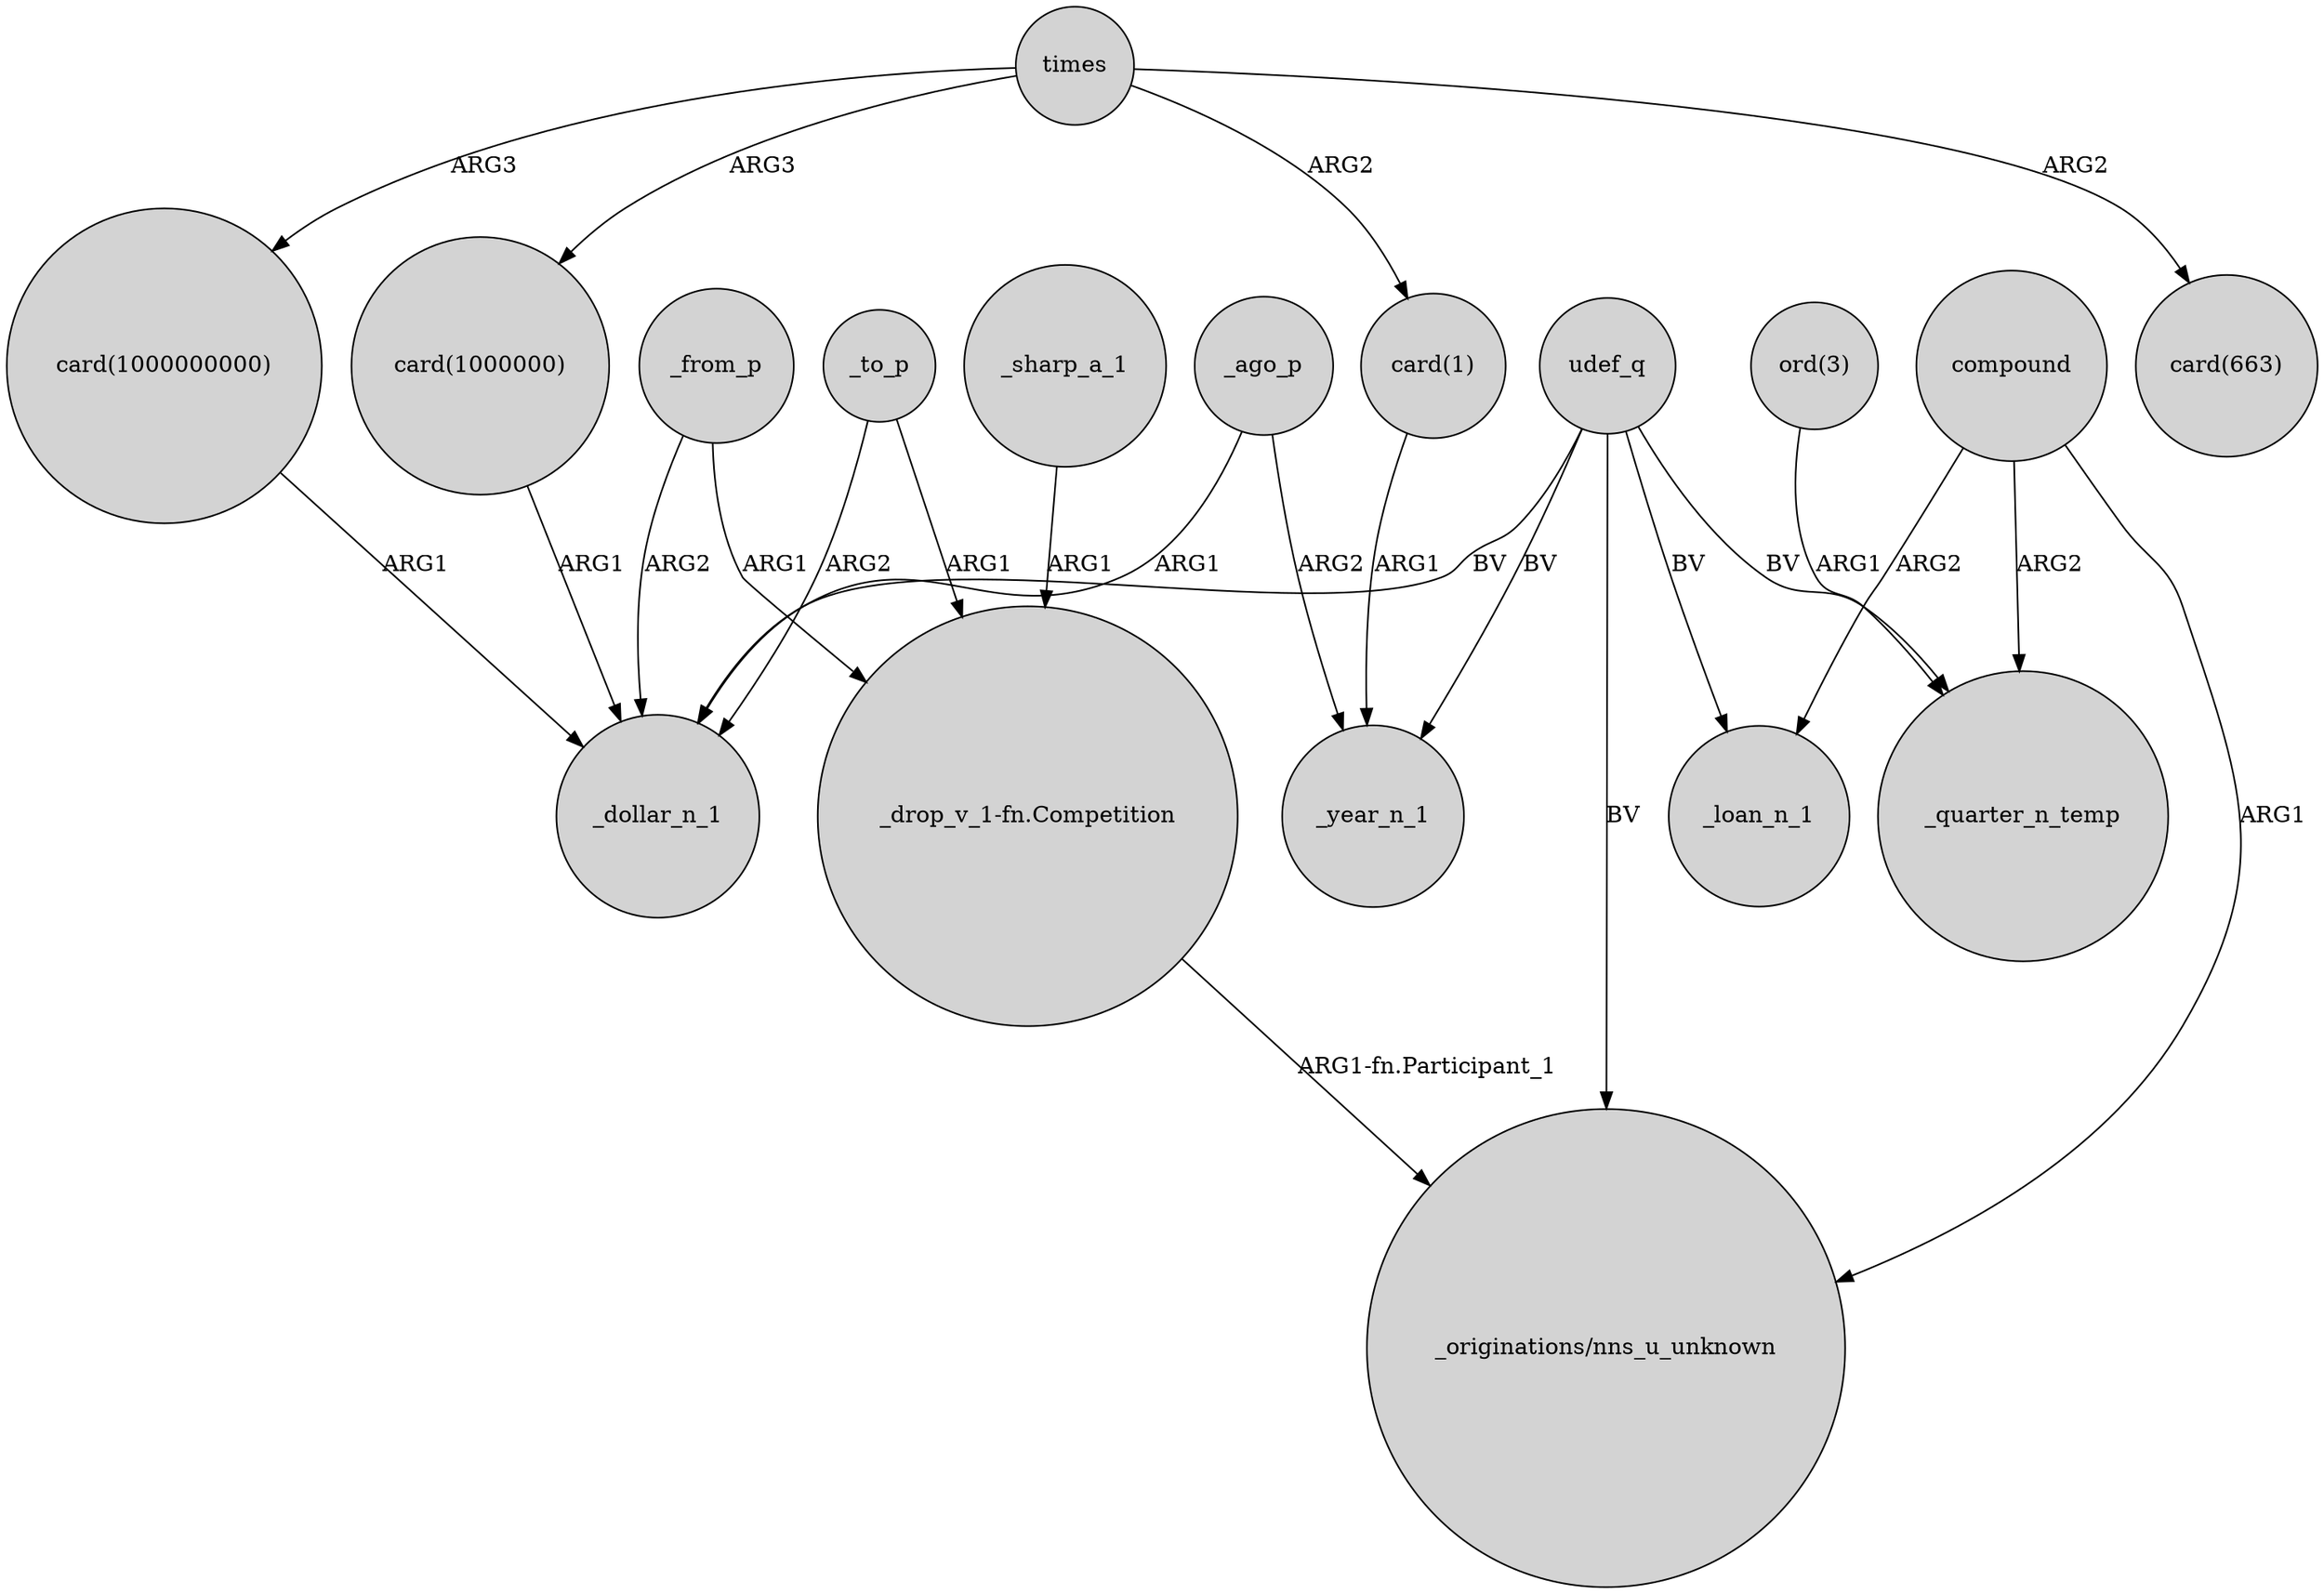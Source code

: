 digraph {
	node [shape=circle style=filled]
	"card(1000000000)" -> _dollar_n_1 [label=ARG1]
	_to_p -> "_drop_v_1-fn.Competition" [label=ARG1]
	"ord(3)" -> _quarter_n_temp [label=ARG1]
	_ago_p -> _dollar_n_1 [label=ARG1]
	_sharp_a_1 -> "_drop_v_1-fn.Competition" [label=ARG1]
	"card(1)" -> _year_n_1 [label=ARG1]
	udef_q -> _loan_n_1 [label=BV]
	times -> "card(1000000)" [label=ARG3]
	times -> "card(1)" [label=ARG2]
	_to_p -> _dollar_n_1 [label=ARG2]
	"_drop_v_1-fn.Competition" -> "_originations/nns_u_unknown" [label="ARG1-fn.Participant_1"]
	times -> "card(1000000000)" [label=ARG3]
	compound -> _quarter_n_temp [label=ARG2]
	udef_q -> "_originations/nns_u_unknown" [label=BV]
	udef_q -> _dollar_n_1 [label=BV]
	compound -> "_originations/nns_u_unknown" [label=ARG1]
	"card(1000000)" -> _dollar_n_1 [label=ARG1]
	udef_q -> _quarter_n_temp [label=BV]
	_ago_p -> _year_n_1 [label=ARG2]
	_from_p -> "_drop_v_1-fn.Competition" [label=ARG1]
	udef_q -> _year_n_1 [label=BV]
	times -> "card(663)" [label=ARG2]
	_from_p -> _dollar_n_1 [label=ARG2]
	compound -> _loan_n_1 [label=ARG2]
}
